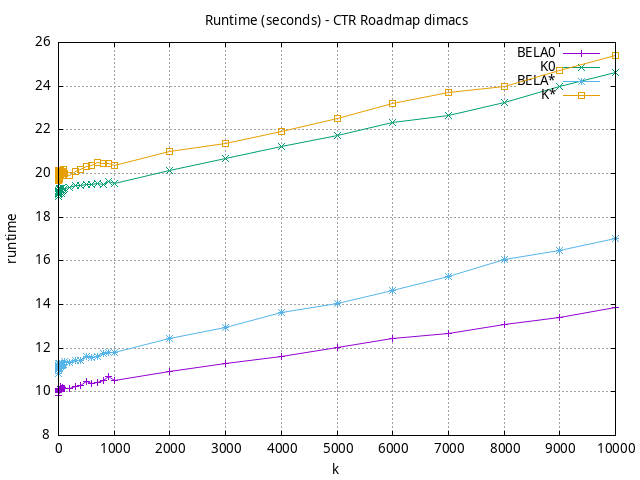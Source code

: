 #!/usr/bin/gnuplot
# -*- coding: utf-8 -*-
#
# results/roadmap/dimacs/CTR/USA-road-d.CTR.mixed.runtime.gnuplot
#
# Started on 01/09/2024 14:42:35
# Author: Carlos Linares López
set grid
set xlabel "k"
set ylabel "runtime"

set title "Runtime (seconds) - CTR Roadmap dimacs"

set terminal png enhanced font "Ariel,10"
set output 'USA-road-d.CTR.mixed.runtime.png'

plot "-" title "BELA0"      with linesp, "-" title "K0"      with linesp, "-" title "BELA*"      with linesp, "-" title "K*"      with linesp

	1 9.84724062
	2 9.987301099999998
	3 10.020764790000001
	4 10.14843048
	5 10.09992214
	6 10.0562921
	7 10.113234040000002
	8 10.11049259
	9 10.12401473
	10 10.044821939999999
	20 10.11049181
	30 10.23655899
	40 10.174383380000002
	50 10.16688508
	60 10.141596040000001
	70 10.15915135
	80 10.21982527
	90 10.160391310000001
	100 10.16907575
	200 10.17122013
	300 10.24954899
	400 10.28692057
	500 10.483675640000001
	600 10.370882770000001
	700 10.447593219999998
	800 10.512884510000001
	900 10.713175619999998
	1000 10.5209364
	2000 10.93254228
	3000 11.289191620000002
	4000 11.609997759999999
	5000 12.0114344
	6000 12.452177489999999
	7000 12.693650250000001
	8000 13.0612266
	9000 13.4020906
	10000 13.850718500000001
end
	1 18.96929676
	2 19.086541150000002
	3 19.10271601
	4 19.12721379
	5 19.22106457
	6 19.03217716
	7 19.190634949999996
	8 19.15263595
	9 19.30449991
	10 19.091929720000003
	20 19.266851550000002
	30 19.32365122
	40 19.28947397
	50 19.155125659999996
	60 19.06166842
	70 19.226039770000003
	80 19.346458820000002
	90 19.281601010000003
	100 19.31343816
	200 19.347517789999998
	300 19.434298209999998
	400 19.428476619999998
	500 19.500767409999998
	600 19.47620106
	700 19.528669869999998
	800 19.473933189999997
	900 19.62163916
	1000 19.542749719999996
	2000 20.159258249999997
	3000 20.706887459999997
	4000 21.24865527
	5000 21.733835709999997
	6000 22.35494304
	7000 22.6644092
	8000 23.2439037
	9000 23.965723599999997
	10000 24.626225199999993
end
	1 10.84049324
	2 11.07963479
	3 11.04310239
	4 11.040183070000001
	5 11.052023850000001
	6 11.103624589999997
	7 11.21395845
	8 11.301433079999997
	9 11.281464130000002
	10 11.064918819999997
	20 11.10388957
	30 11.153122440000002
	40 11.183336429999999
	50 11.19148031
	60 11.185050039999998
	70 11.228385119999999
	80 11.23254061
	90 11.26257915
	100 11.377434270000002
	200 11.342747980000002
	300 11.438261
	400 11.416420350000003
	500 11.60644294
	600 11.56081001
	700 11.617903329999997
	800 11.77267985
	900 11.804643700000002
	1000 11.799402090000001
	2000 12.430608159999998
	3000 12.969182309999999
	4000 13.613573829999996
	5000 14.0600983
	6000 14.634540900000005
	7000 15.274898700000001
	8000 16.044143599999998
	9000 16.4761249
	10000 17.0259905
end
	1 19.69839635
	2 19.74257059
	3 19.75976609
	4 19.82985796
	5 19.91898861
	6 20.132173669999997
	7 19.875170689999997
	8 20.01927797
	9 20.11419667
	10 19.72905263
	20 19.813155
	30 19.954206759999998
	40 20.115997710000002
	50 20.05160982
	60 20.098305819999997
	70 20.11365076
	80 19.92875334
	90 20.17060601
	100 19.996170789999997
	200 19.91643829
	300 20.106718920000002
	400 20.18874358
	500 20.33598304
	600 20.38449751
	700 20.52378732
	800 20.44614552
	900 20.460313529999997
	1000 20.34460631
	2000 21.028896990000003
	3000 21.384099129999996
	4000 21.94314657
	5000 22.54177079
	6000 23.18694511
	7000 23.708147600000004
	8000 24.003689900000005
	9000 24.732328499999994
	10000 25.3827888
end
